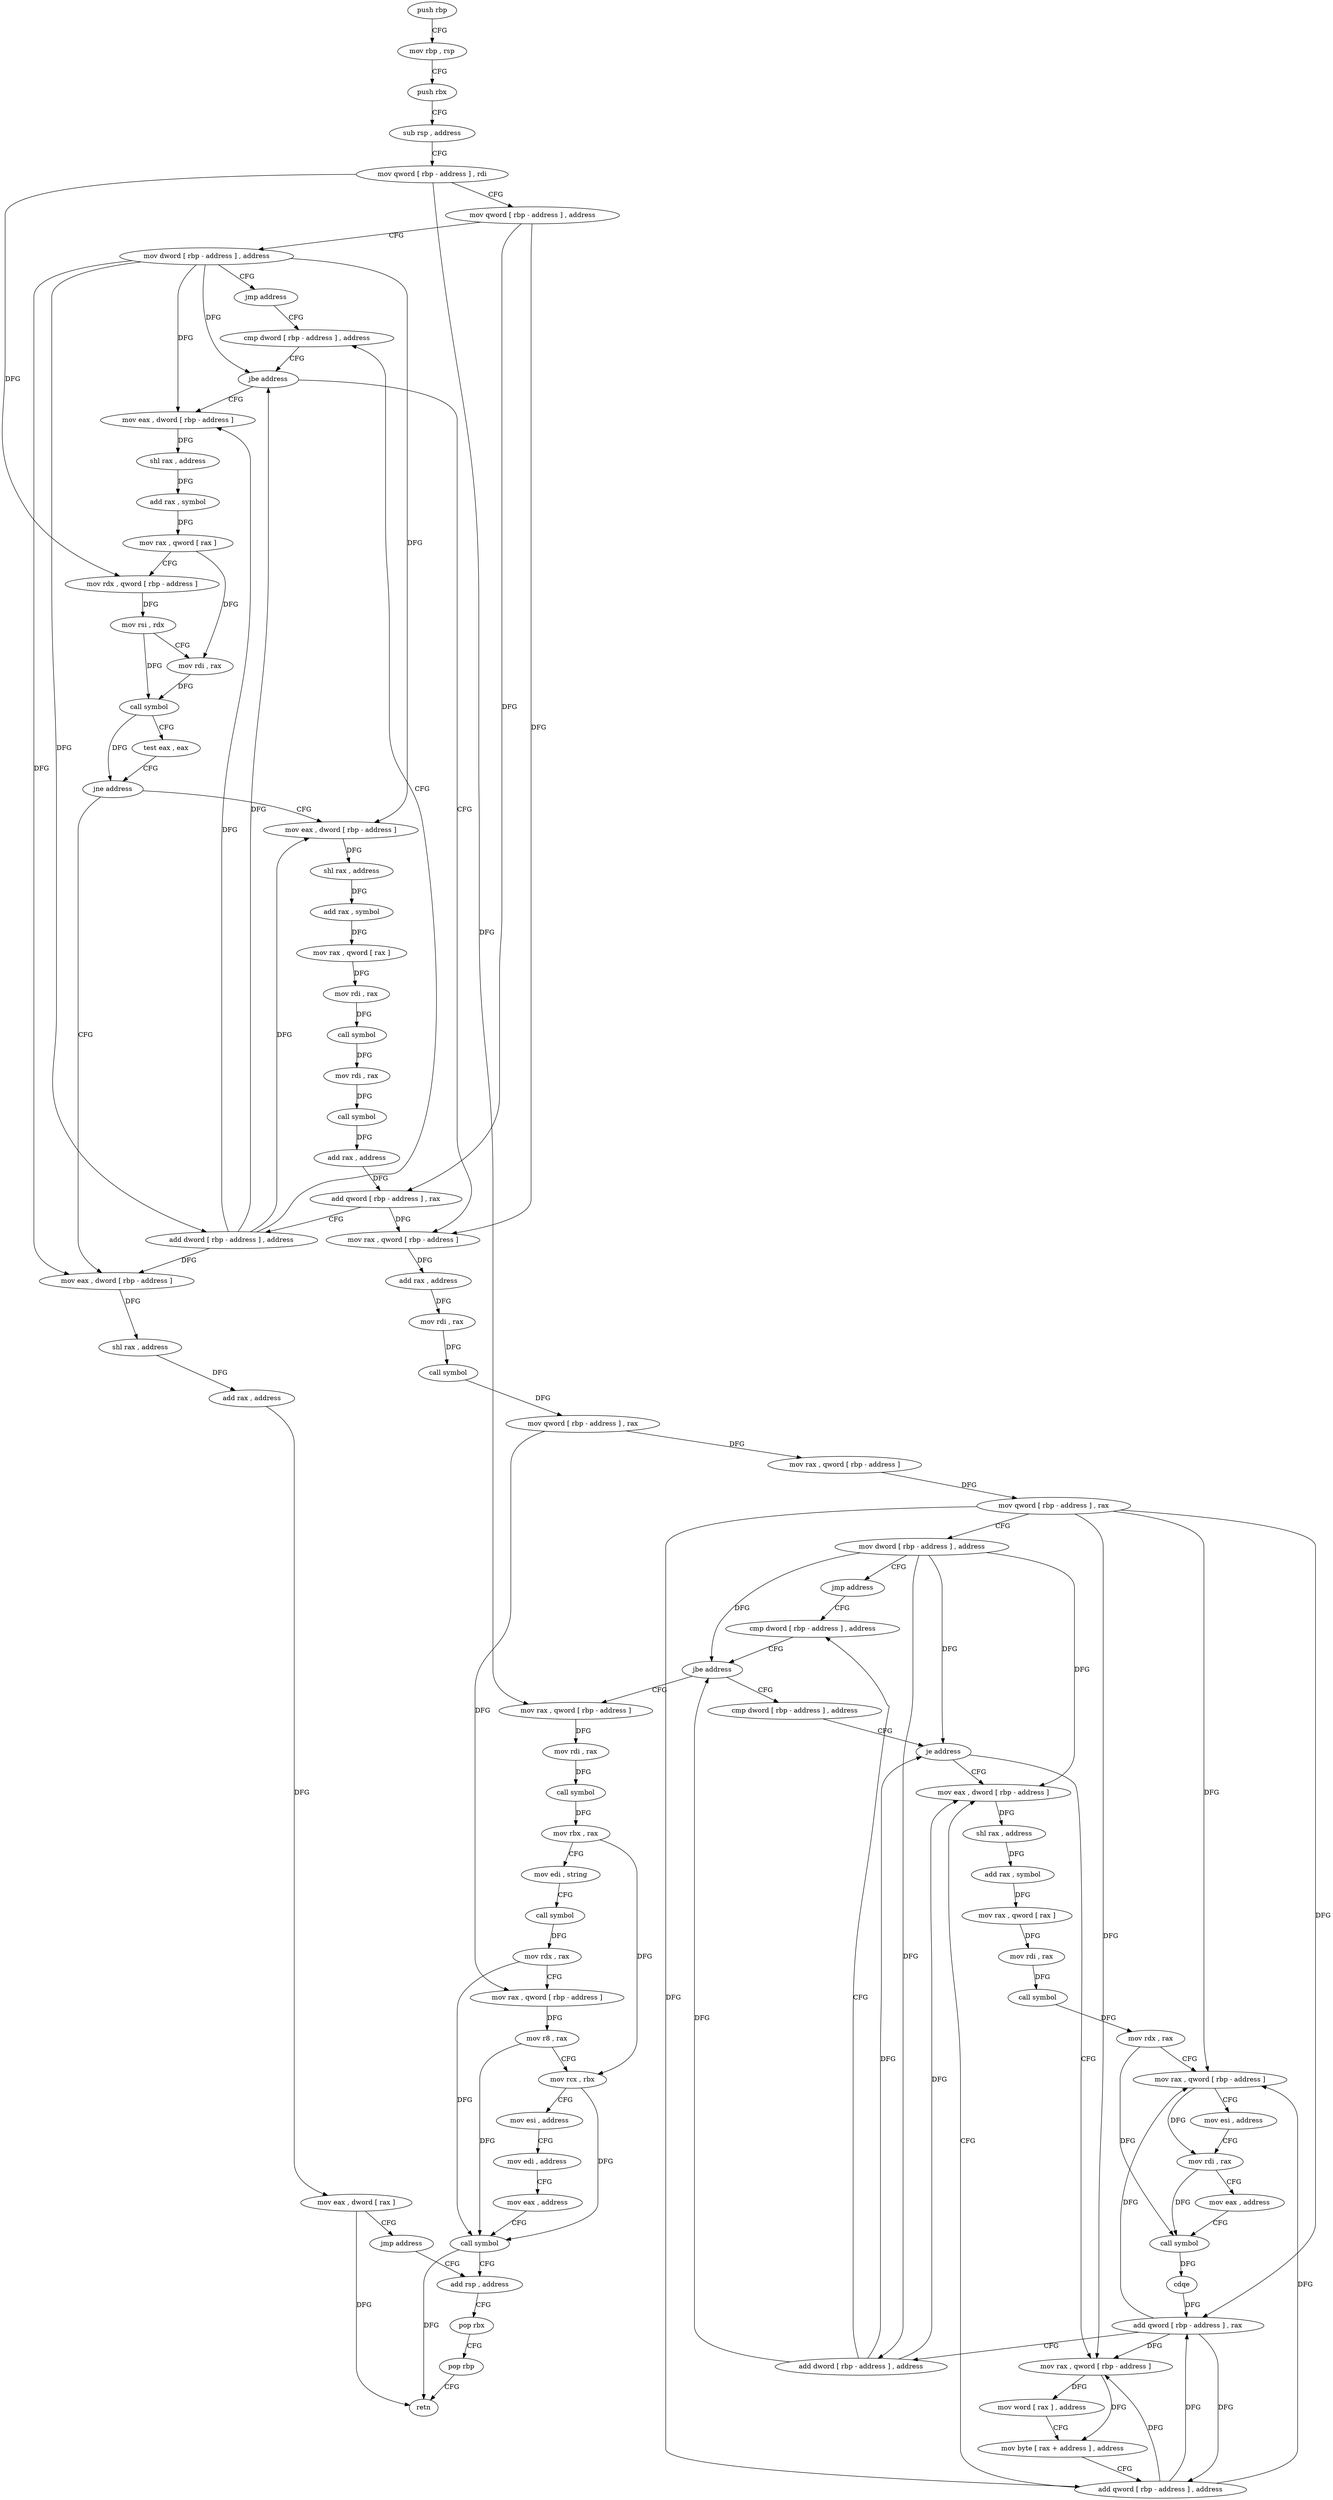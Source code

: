 digraph "func" {
"4286113" [label = "push rbp" ]
"4286114" [label = "mov rbp , rsp" ]
"4286117" [label = "push rbx" ]
"4286118" [label = "sub rsp , address" ]
"4286122" [label = "mov qword [ rbp - address ] , rdi" ]
"4286126" [label = "mov qword [ rbp - address ] , address" ]
"4286134" [label = "mov dword [ rbp - address ] , address" ]
"4286141" [label = "jmp address" ]
"4286242" [label = "cmp dword [ rbp - address ] , address" ]
"4286246" [label = "jbe address" ]
"4286143" [label = "mov eax , dword [ rbp - address ]" ]
"4286248" [label = "mov rax , qword [ rbp - address ]" ]
"4286146" [label = "shl rax , address" ]
"4286150" [label = "add rax , symbol" ]
"4286156" [label = "mov rax , qword [ rax ]" ]
"4286159" [label = "mov rdx , qword [ rbp - address ]" ]
"4286163" [label = "mov rsi , rdx" ]
"4286166" [label = "mov rdi , rax" ]
"4286169" [label = "call symbol" ]
"4286174" [label = "test eax , eax" ]
"4286176" [label = "jne address" ]
"4286198" [label = "mov eax , dword [ rbp - address ]" ]
"4286178" [label = "mov eax , dword [ rbp - address ]" ]
"4286252" [label = "add rax , address" ]
"4286256" [label = "mov rdi , rax" ]
"4286259" [label = "call symbol" ]
"4286264" [label = "mov qword [ rbp - address ] , rax" ]
"4286268" [label = "mov rax , qword [ rbp - address ]" ]
"4286272" [label = "mov qword [ rbp - address ] , rax" ]
"4286276" [label = "mov dword [ rbp - address ] , address" ]
"4286283" [label = "jmp address" ]
"4286368" [label = "cmp dword [ rbp - address ] , address" ]
"4286201" [label = "shl rax , address" ]
"4286205" [label = "add rax , symbol" ]
"4286211" [label = "mov rax , qword [ rax ]" ]
"4286214" [label = "mov rdi , rax" ]
"4286217" [label = "call symbol" ]
"4286222" [label = "mov rdi , rax" ]
"4286225" [label = "call symbol" ]
"4286230" [label = "add rax , address" ]
"4286234" [label = "add qword [ rbp - address ] , rax" ]
"4286238" [label = "add dword [ rbp - address ] , address" ]
"4286181" [label = "shl rax , address" ]
"4286185" [label = "add rax , address" ]
"4286191" [label = "mov eax , dword [ rax ]" ]
"4286193" [label = "jmp address" ]
"4286432" [label = "add rsp , address" ]
"4286372" [label = "jbe address" ]
"4286285" [label = "cmp dword [ rbp - address ] , address" ]
"4286374" [label = "mov rax , qword [ rbp - address ]" ]
"4286436" [label = "pop rbx" ]
"4286437" [label = "pop rbp" ]
"4286438" [label = "retn" ]
"4286289" [label = "je address" ]
"4286309" [label = "mov eax , dword [ rbp - address ]" ]
"4286291" [label = "mov rax , qword [ rbp - address ]" ]
"4286378" [label = "mov rdi , rax" ]
"4286381" [label = "call symbol" ]
"4286386" [label = "mov rbx , rax" ]
"4286389" [label = "mov edi , string" ]
"4286394" [label = "call symbol" ]
"4286399" [label = "mov rdx , rax" ]
"4286402" [label = "mov rax , qword [ rbp - address ]" ]
"4286406" [label = "mov r8 , rax" ]
"4286409" [label = "mov rcx , rbx" ]
"4286412" [label = "mov esi , address" ]
"4286417" [label = "mov edi , address" ]
"4286422" [label = "mov eax , address" ]
"4286427" [label = "call symbol" ]
"4286312" [label = "shl rax , address" ]
"4286316" [label = "add rax , symbol" ]
"4286322" [label = "mov rax , qword [ rax ]" ]
"4286325" [label = "mov rdi , rax" ]
"4286328" [label = "call symbol" ]
"4286333" [label = "mov rdx , rax" ]
"4286336" [label = "mov rax , qword [ rbp - address ]" ]
"4286340" [label = "mov esi , address" ]
"4286345" [label = "mov rdi , rax" ]
"4286348" [label = "mov eax , address" ]
"4286353" [label = "call symbol" ]
"4286358" [label = "cdqe" ]
"4286360" [label = "add qword [ rbp - address ] , rax" ]
"4286364" [label = "add dword [ rbp - address ] , address" ]
"4286295" [label = "mov word [ rax ] , address" ]
"4286300" [label = "mov byte [ rax + address ] , address" ]
"4286304" [label = "add qword [ rbp - address ] , address" ]
"4286113" -> "4286114" [ label = "CFG" ]
"4286114" -> "4286117" [ label = "CFG" ]
"4286117" -> "4286118" [ label = "CFG" ]
"4286118" -> "4286122" [ label = "CFG" ]
"4286122" -> "4286126" [ label = "CFG" ]
"4286122" -> "4286159" [ label = "DFG" ]
"4286122" -> "4286374" [ label = "DFG" ]
"4286126" -> "4286134" [ label = "CFG" ]
"4286126" -> "4286248" [ label = "DFG" ]
"4286126" -> "4286234" [ label = "DFG" ]
"4286134" -> "4286141" [ label = "CFG" ]
"4286134" -> "4286246" [ label = "DFG" ]
"4286134" -> "4286143" [ label = "DFG" ]
"4286134" -> "4286198" [ label = "DFG" ]
"4286134" -> "4286238" [ label = "DFG" ]
"4286134" -> "4286178" [ label = "DFG" ]
"4286141" -> "4286242" [ label = "CFG" ]
"4286242" -> "4286246" [ label = "CFG" ]
"4286246" -> "4286143" [ label = "CFG" ]
"4286246" -> "4286248" [ label = "CFG" ]
"4286143" -> "4286146" [ label = "DFG" ]
"4286248" -> "4286252" [ label = "DFG" ]
"4286146" -> "4286150" [ label = "DFG" ]
"4286150" -> "4286156" [ label = "DFG" ]
"4286156" -> "4286159" [ label = "CFG" ]
"4286156" -> "4286166" [ label = "DFG" ]
"4286159" -> "4286163" [ label = "DFG" ]
"4286163" -> "4286166" [ label = "CFG" ]
"4286163" -> "4286169" [ label = "DFG" ]
"4286166" -> "4286169" [ label = "DFG" ]
"4286169" -> "4286174" [ label = "CFG" ]
"4286169" -> "4286176" [ label = "DFG" ]
"4286174" -> "4286176" [ label = "CFG" ]
"4286176" -> "4286198" [ label = "CFG" ]
"4286176" -> "4286178" [ label = "CFG" ]
"4286198" -> "4286201" [ label = "DFG" ]
"4286178" -> "4286181" [ label = "DFG" ]
"4286252" -> "4286256" [ label = "DFG" ]
"4286256" -> "4286259" [ label = "DFG" ]
"4286259" -> "4286264" [ label = "DFG" ]
"4286264" -> "4286268" [ label = "DFG" ]
"4286264" -> "4286402" [ label = "DFG" ]
"4286268" -> "4286272" [ label = "DFG" ]
"4286272" -> "4286276" [ label = "CFG" ]
"4286272" -> "4286336" [ label = "DFG" ]
"4286272" -> "4286360" [ label = "DFG" ]
"4286272" -> "4286291" [ label = "DFG" ]
"4286272" -> "4286304" [ label = "DFG" ]
"4286276" -> "4286283" [ label = "CFG" ]
"4286276" -> "4286372" [ label = "DFG" ]
"4286276" -> "4286289" [ label = "DFG" ]
"4286276" -> "4286309" [ label = "DFG" ]
"4286276" -> "4286364" [ label = "DFG" ]
"4286283" -> "4286368" [ label = "CFG" ]
"4286368" -> "4286372" [ label = "CFG" ]
"4286201" -> "4286205" [ label = "DFG" ]
"4286205" -> "4286211" [ label = "DFG" ]
"4286211" -> "4286214" [ label = "DFG" ]
"4286214" -> "4286217" [ label = "DFG" ]
"4286217" -> "4286222" [ label = "DFG" ]
"4286222" -> "4286225" [ label = "DFG" ]
"4286225" -> "4286230" [ label = "DFG" ]
"4286230" -> "4286234" [ label = "DFG" ]
"4286234" -> "4286238" [ label = "CFG" ]
"4286234" -> "4286248" [ label = "DFG" ]
"4286238" -> "4286242" [ label = "CFG" ]
"4286238" -> "4286246" [ label = "DFG" ]
"4286238" -> "4286143" [ label = "DFG" ]
"4286238" -> "4286198" [ label = "DFG" ]
"4286238" -> "4286178" [ label = "DFG" ]
"4286181" -> "4286185" [ label = "DFG" ]
"4286185" -> "4286191" [ label = "DFG" ]
"4286191" -> "4286193" [ label = "CFG" ]
"4286191" -> "4286438" [ label = "DFG" ]
"4286193" -> "4286432" [ label = "CFG" ]
"4286432" -> "4286436" [ label = "CFG" ]
"4286372" -> "4286285" [ label = "CFG" ]
"4286372" -> "4286374" [ label = "CFG" ]
"4286285" -> "4286289" [ label = "CFG" ]
"4286374" -> "4286378" [ label = "DFG" ]
"4286436" -> "4286437" [ label = "CFG" ]
"4286437" -> "4286438" [ label = "CFG" ]
"4286289" -> "4286309" [ label = "CFG" ]
"4286289" -> "4286291" [ label = "CFG" ]
"4286309" -> "4286312" [ label = "DFG" ]
"4286291" -> "4286295" [ label = "DFG" ]
"4286291" -> "4286300" [ label = "DFG" ]
"4286378" -> "4286381" [ label = "DFG" ]
"4286381" -> "4286386" [ label = "DFG" ]
"4286386" -> "4286389" [ label = "CFG" ]
"4286386" -> "4286409" [ label = "DFG" ]
"4286389" -> "4286394" [ label = "CFG" ]
"4286394" -> "4286399" [ label = "DFG" ]
"4286399" -> "4286402" [ label = "CFG" ]
"4286399" -> "4286427" [ label = "DFG" ]
"4286402" -> "4286406" [ label = "DFG" ]
"4286406" -> "4286409" [ label = "CFG" ]
"4286406" -> "4286427" [ label = "DFG" ]
"4286409" -> "4286412" [ label = "CFG" ]
"4286409" -> "4286427" [ label = "DFG" ]
"4286412" -> "4286417" [ label = "CFG" ]
"4286417" -> "4286422" [ label = "CFG" ]
"4286422" -> "4286427" [ label = "CFG" ]
"4286427" -> "4286432" [ label = "CFG" ]
"4286427" -> "4286438" [ label = "DFG" ]
"4286312" -> "4286316" [ label = "DFG" ]
"4286316" -> "4286322" [ label = "DFG" ]
"4286322" -> "4286325" [ label = "DFG" ]
"4286325" -> "4286328" [ label = "DFG" ]
"4286328" -> "4286333" [ label = "DFG" ]
"4286333" -> "4286336" [ label = "CFG" ]
"4286333" -> "4286353" [ label = "DFG" ]
"4286336" -> "4286340" [ label = "CFG" ]
"4286336" -> "4286345" [ label = "DFG" ]
"4286340" -> "4286345" [ label = "CFG" ]
"4286345" -> "4286348" [ label = "CFG" ]
"4286345" -> "4286353" [ label = "DFG" ]
"4286348" -> "4286353" [ label = "CFG" ]
"4286353" -> "4286358" [ label = "DFG" ]
"4286358" -> "4286360" [ label = "DFG" ]
"4286360" -> "4286364" [ label = "CFG" ]
"4286360" -> "4286336" [ label = "DFG" ]
"4286360" -> "4286291" [ label = "DFG" ]
"4286360" -> "4286304" [ label = "DFG" ]
"4286364" -> "4286368" [ label = "CFG" ]
"4286364" -> "4286372" [ label = "DFG" ]
"4286364" -> "4286289" [ label = "DFG" ]
"4286364" -> "4286309" [ label = "DFG" ]
"4286295" -> "4286300" [ label = "CFG" ]
"4286300" -> "4286304" [ label = "CFG" ]
"4286304" -> "4286309" [ label = "CFG" ]
"4286304" -> "4286336" [ label = "DFG" ]
"4286304" -> "4286291" [ label = "DFG" ]
"4286304" -> "4286360" [ label = "DFG" ]
}
